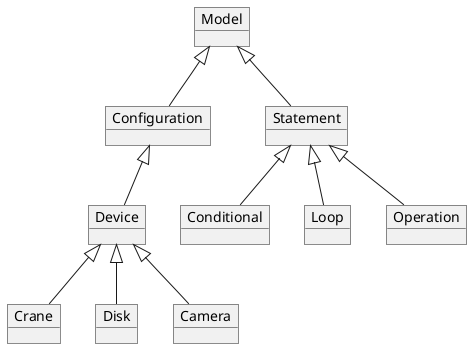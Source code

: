 @startuml
object Model

object Configuration
object Device
object Crane
object Disk
object Camera

object Statement
object Conditional
object Loop
object Operation

Model <|-- Configuration
Model <|-- Statement

Configuration <|-- Device
Device <|-- Crane
Device <|-- Disk
Device <|-- Camera

Statement <|-- Conditional
Statement <|-- Loop
Statement <|-- Operation
@enduml